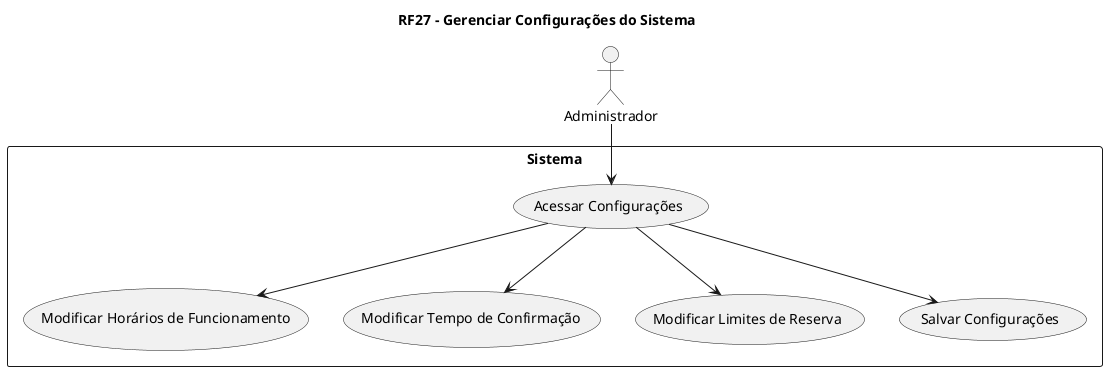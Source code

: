 @startuml
title RF27 - Gerenciar Configurações do Sistema

actor "Administrador" as Admin

rectangle "Sistema" {
  Admin --> (Acessar Configurações)
  (Acessar Configurações) --> (Modificar Horários de Funcionamento)
  (Acessar Configurações) --> (Modificar Tempo de Confirmação)
  (Acessar Configurações) --> (Modificar Limites de Reserva)
  (Acessar Configurações) --> (Salvar Configurações)
}

@enduml
